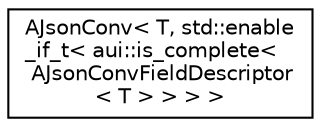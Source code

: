 digraph "Graphical Class Hierarchy"
{
 // LATEX_PDF_SIZE
  edge [fontname="Helvetica",fontsize="10",labelfontname="Helvetica",labelfontsize="10"];
  node [fontname="Helvetica",fontsize="10",shape=record];
  rankdir="LR";
  Node0 [label="AJsonConv\< T, std::enable\l_if_t\< aui::is_complete\<\l AJsonConvFieldDescriptor\l\< T \> \> \> \>",height=0.2,width=0.4,color="black", fillcolor="white", style="filled",URL="$structAJsonConv_3_01T_00_01std_1_1enable__if__t_3_01aui_1_1is__complete_3_01AJsonConvFieldDescriptor_3_01T_01_4_01_4_01_4_01_4.html",tooltip=" "];
}

